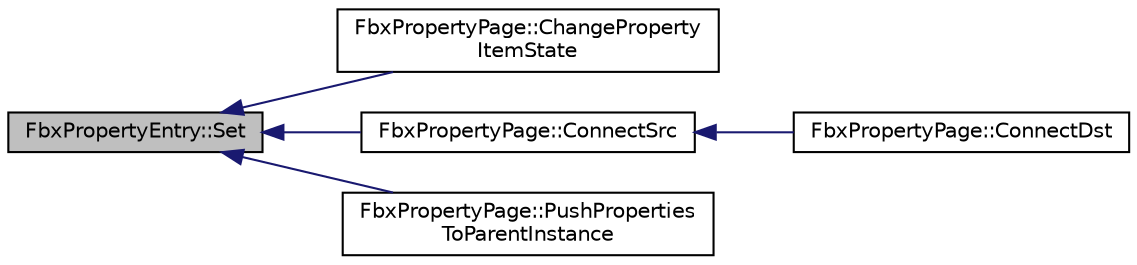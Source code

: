 digraph "FbxPropertyEntry::Set"
{
  edge [fontname="Helvetica",fontsize="10",labelfontname="Helvetica",labelfontsize="10"];
  node [fontname="Helvetica",fontsize="10",shape=record];
  rankdir="LR";
  Node53 [label="FbxPropertyEntry::Set",height=0.2,width=0.4,color="black", fillcolor="grey75", style="filled", fontcolor="black"];
  Node53 -> Node54 [dir="back",color="midnightblue",fontsize="10",style="solid",fontname="Helvetica"];
  Node54 [label="FbxPropertyPage::ChangeProperty\lItemState",height=0.2,width=0.4,color="black", fillcolor="white", style="filled",URL="$class_fbx_property_page.html#af61ed9031e020731756e072e5632ce29"];
  Node53 -> Node55 [dir="back",color="midnightblue",fontsize="10",style="solid",fontname="Helvetica"];
  Node55 [label="FbxPropertyPage::ConnectSrc",height=0.2,width=0.4,color="black", fillcolor="white", style="filled",URL="$class_fbx_property_page.html#a8a265cf78b10f6255f3c4796b1b10875"];
  Node55 -> Node56 [dir="back",color="midnightblue",fontsize="10",style="solid",fontname="Helvetica"];
  Node56 [label="FbxPropertyPage::ConnectDst",height=0.2,width=0.4,color="black", fillcolor="white", style="filled",URL="$class_fbx_property_page.html#a5ca4dcb646f9d547db779965dca6bd65"];
  Node53 -> Node57 [dir="back",color="midnightblue",fontsize="10",style="solid",fontname="Helvetica"];
  Node57 [label="FbxPropertyPage::PushProperties\lToParentInstance",height=0.2,width=0.4,color="black", fillcolor="white", style="filled",URL="$class_fbx_property_page.html#a37f8a46ebab50d047b190e9195af33a4"];
}
